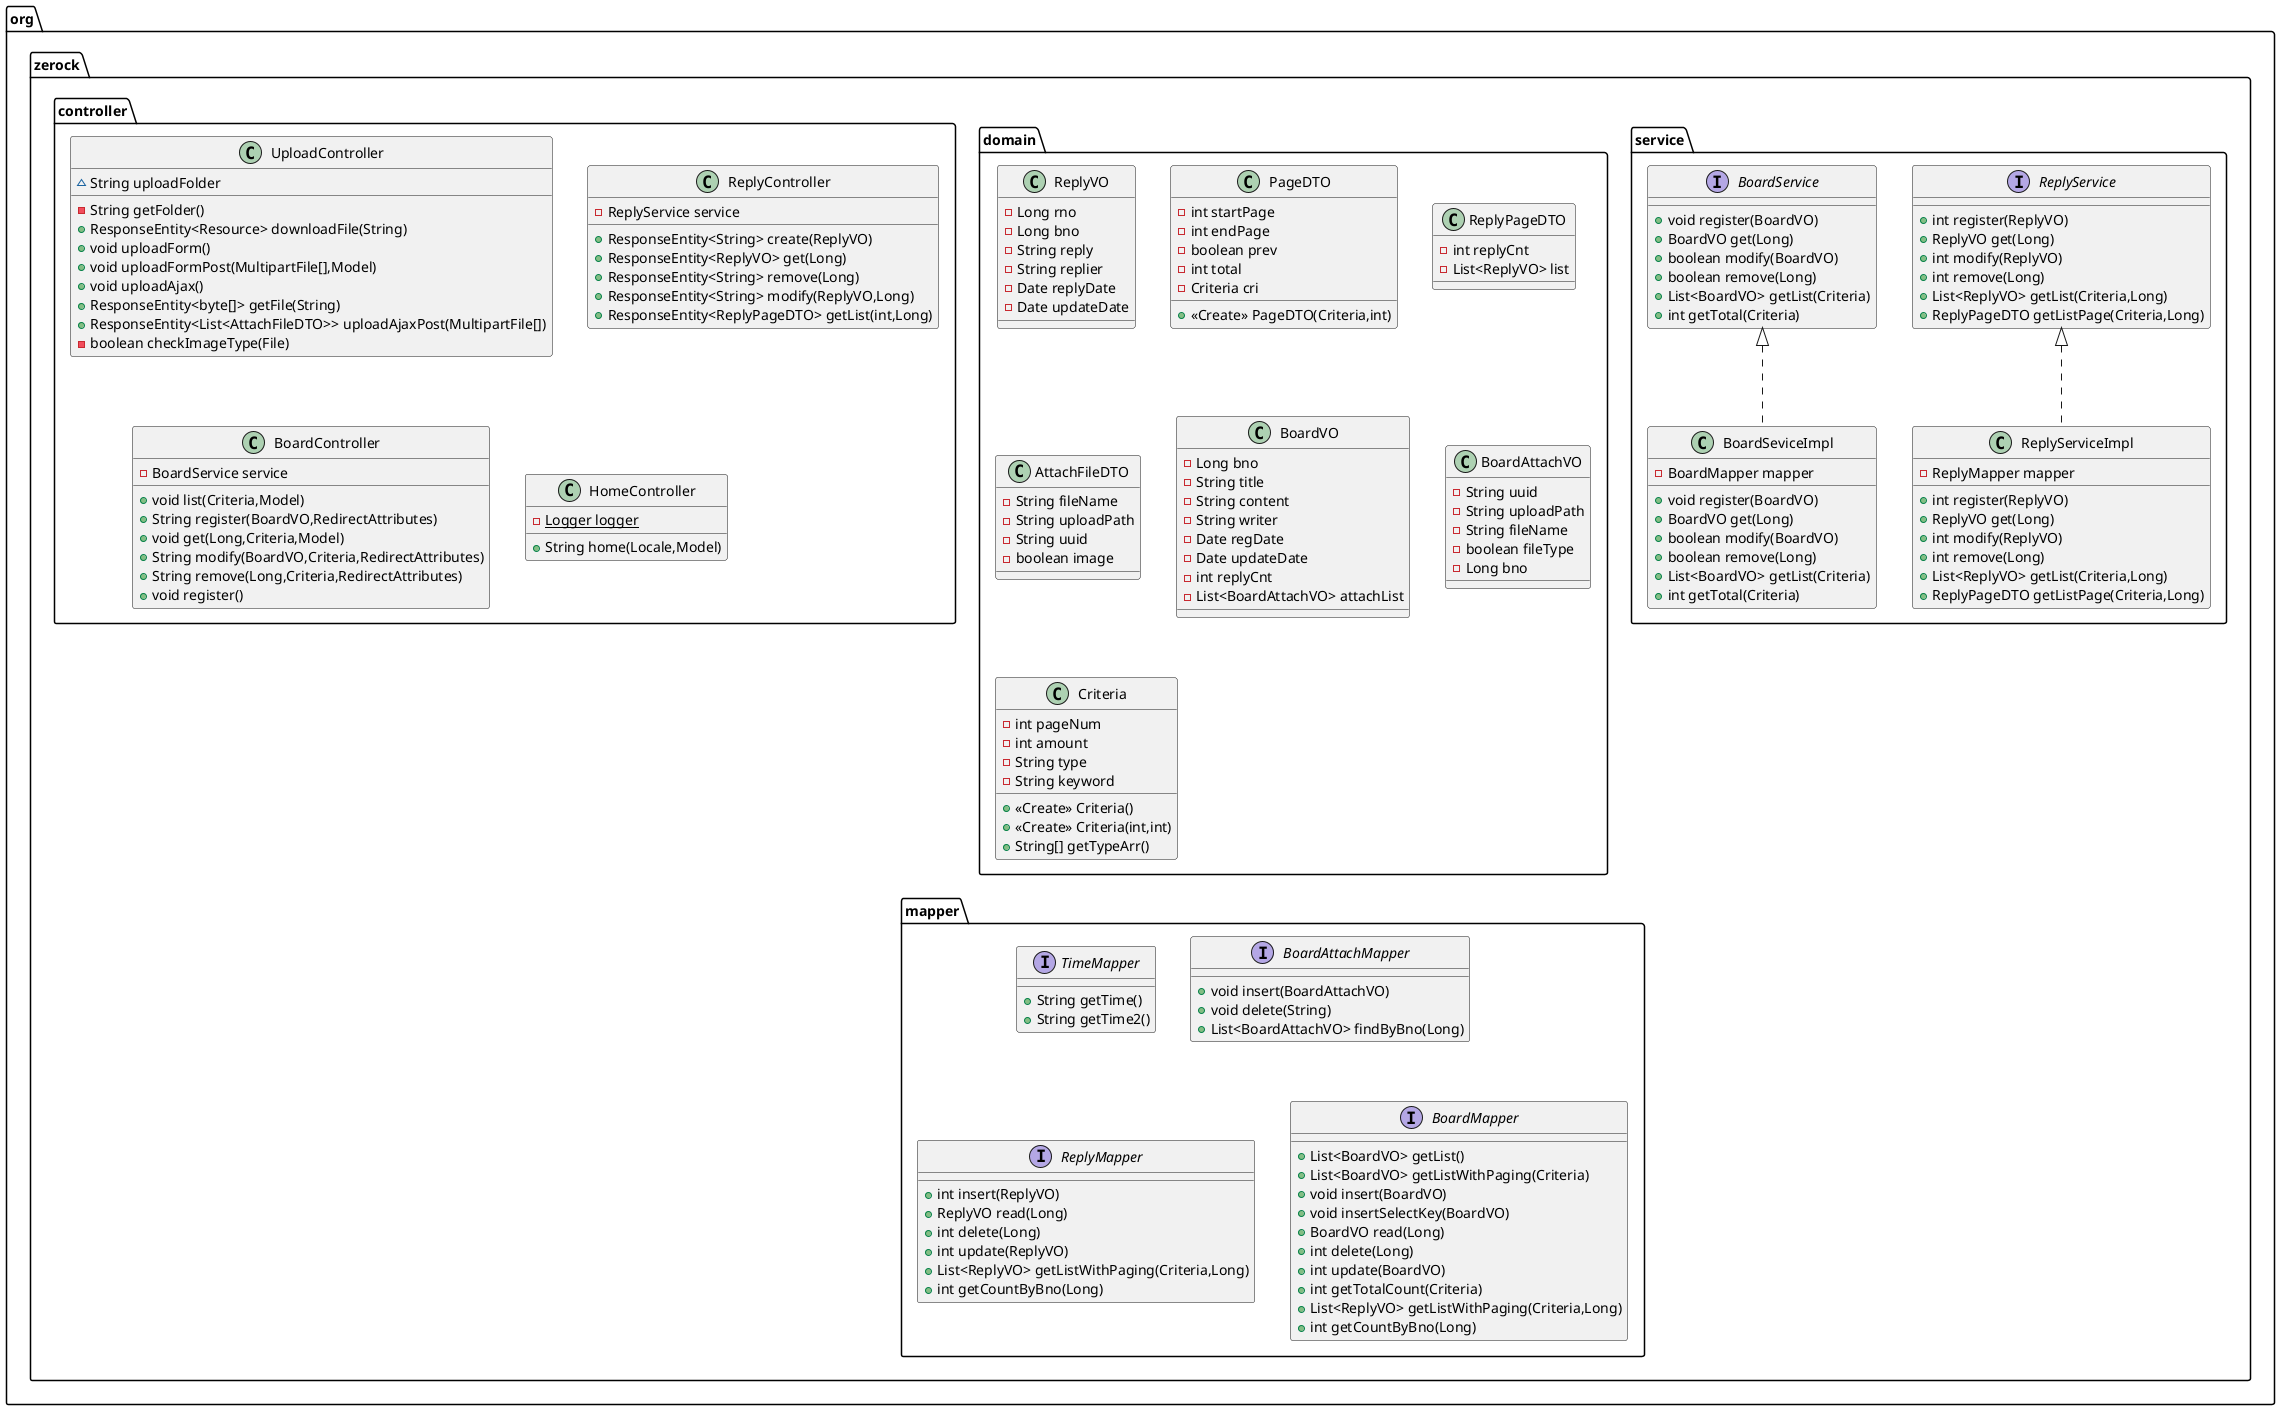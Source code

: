 @startuml
class org.zerock.service.ReplyServiceImpl {
- ReplyMapper mapper
+ int register(ReplyVO)
+ ReplyVO get(Long)
+ int modify(ReplyVO)
+ int remove(Long)
+ List<ReplyVO> getList(Criteria,Long)
+ ReplyPageDTO getListPage(Criteria,Long)
}


class org.zerock.domain.ReplyVO {
- Long rno
- Long bno
- String reply
- String replier
- Date replyDate
- Date updateDate
}

class org.zerock.controller.UploadController {
~ String uploadFolder
- String getFolder()
+ ResponseEntity<Resource> downloadFile(String)
+ void uploadForm()
+ void uploadFormPost(MultipartFile[],Model)
+ void uploadAjax()
+ ResponseEntity<byte[]> getFile(String)
+ ResponseEntity<List<AttachFileDTO>> uploadAjaxPost(MultipartFile[])
- boolean checkImageType(File)
}


class org.zerock.domain.PageDTO {
- int startPage
- int endPage
- boolean prev
- int total
- Criteria cri
+ <<Create>> PageDTO(Criteria,int)
}


interface org.zerock.mapper.TimeMapper {
+ String getTime()
+ String getTime2()
}

interface org.zerock.service.ReplyService {
+ int register(ReplyVO)
+ ReplyVO get(Long)
+ int modify(ReplyVO)
+ int remove(Long)
+ List<ReplyVO> getList(Criteria,Long)
+ ReplyPageDTO getListPage(Criteria,Long)
}

class org.zerock.domain.ReplyPageDTO {
- int replyCnt
- List<ReplyVO> list
}

interface org.zerock.mapper.BoardAttachMapper {
+ void insert(BoardAttachVO)
+ void delete(String)
+ List<BoardAttachVO> findByBno(Long)
}

class org.zerock.service.BoardSeviceImpl {
- BoardMapper mapper
+ void register(BoardVO)
+ BoardVO get(Long)
+ boolean modify(BoardVO)
+ boolean remove(Long)
+ List<BoardVO> getList(Criteria)
+ int getTotal(Criteria)
}


class org.zerock.domain.AttachFileDTO {
- String fileName
- String uploadPath
- String uuid
- boolean image
}

interface org.zerock.mapper.ReplyMapper {
+ int insert(ReplyVO)
+ ReplyVO read(Long)
+ int delete(Long)
+ int update(ReplyVO)
+ List<ReplyVO> getListWithPaging(Criteria,Long)
+ int getCountByBno(Long)
}

class org.zerock.domain.BoardVO {
- Long bno
- String title
- String content
- String writer
- Date regDate
- Date updateDate
- int replyCnt
- List<BoardAttachVO> attachList
}

interface org.zerock.service.BoardService {
+ void register(BoardVO)
+ BoardVO get(Long)
+ boolean modify(BoardVO)
+ boolean remove(Long)
+ List<BoardVO> getList(Criteria)
+ int getTotal(Criteria)
}

class org.zerock.controller.ReplyController {
- ReplyService service
+ ResponseEntity<String> create(ReplyVO)
+ ResponseEntity<ReplyVO> get(Long)
+ ResponseEntity<String> remove(Long)
+ ResponseEntity<String> modify(ReplyVO,Long)
+ ResponseEntity<ReplyPageDTO> getList(int,Long)
}


class org.zerock.domain.BoardAttachVO {
- String uuid
- String uploadPath
- String fileName
- boolean fileType
- Long bno
}

class org.zerock.controller.BoardController {
- BoardService service
+ void list(Criteria,Model)
+ String register(BoardVO,RedirectAttributes)
+ void get(Long,Criteria,Model)
+ String modify(BoardVO,Criteria,RedirectAttributes)
+ String remove(Long,Criteria,RedirectAttributes)
+ void register()
}


class org.zerock.controller.HomeController {
- {static} Logger logger
+ String home(Locale,Model)
}


interface org.zerock.mapper.BoardMapper {
+ List<BoardVO> getList()
+ List<BoardVO> getListWithPaging(Criteria)
+ void insert(BoardVO)
+ void insertSelectKey(BoardVO)
+ BoardVO read(Long)
+ int delete(Long)
+ int update(BoardVO)
+ int getTotalCount(Criteria)
+ List<ReplyVO> getListWithPaging(Criteria,Long)
+ int getCountByBno(Long)
}

class org.zerock.domain.Criteria {
- int pageNum
- int amount
- String type
- String keyword
+ <<Create>> Criteria()
+ <<Create>> Criteria(int,int)
+ String[] getTypeArr()
}




org.zerock.service.ReplyService <|.. org.zerock.service.ReplyServiceImpl
org.zerock.service.BoardService <|.. org.zerock.service.BoardSeviceImpl
@enduml
